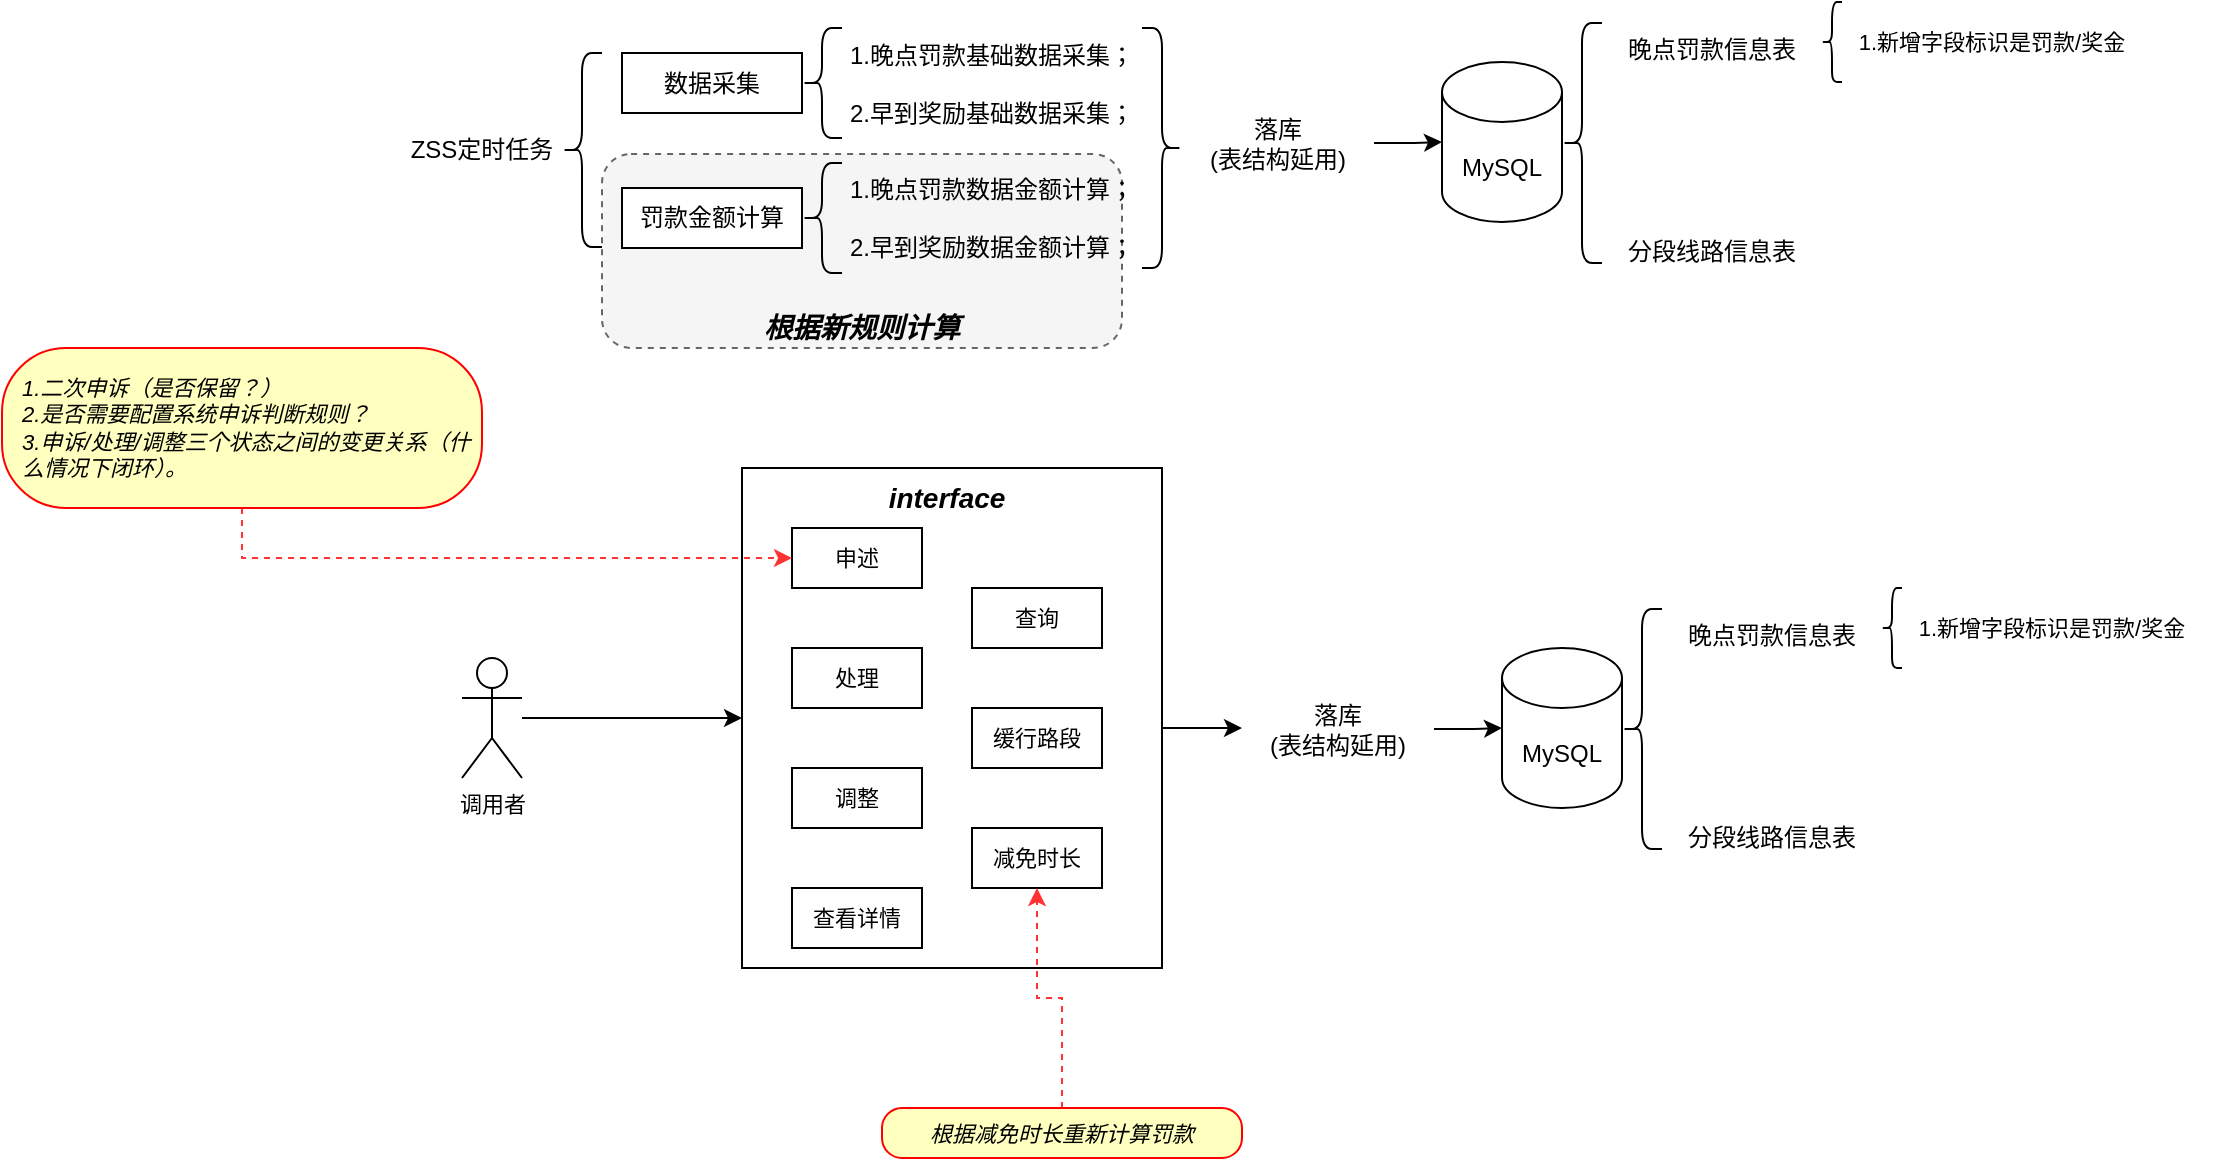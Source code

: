 <mxfile version="15.9.4" type="github">
  <diagram id="G8VuchcI1mCE1RwJLLVs" name="第 1 页">
    <mxGraphModel dx="2012" dy="667" grid="1" gridSize="10" guides="1" tooltips="1" connect="1" arrows="1" fold="1" page="1" pageScale="1" pageWidth="827" pageHeight="1169" math="0" shadow="0">
      <root>
        <mxCell id="0" />
        <mxCell id="1" parent="0" />
        <mxCell id="lmvJmJvYwdmE9mu-P-zr-45" style="edgeStyle=orthogonalEdgeStyle;rounded=0;orthogonalLoop=1;jettySize=auto;html=1;exitX=1;exitY=0.5;exitDx=0;exitDy=0;fontSize=14;fontColor=#000000;strokeColor=#000000;" edge="1" parent="1" source="lmvJmJvYwdmE9mu-P-zr-33" target="lmvJmJvYwdmE9mu-P-zr-39">
          <mxGeometry relative="1" as="geometry">
            <Array as="points">
              <mxPoint x="310" y="380" />
            </Array>
          </mxGeometry>
        </mxCell>
        <mxCell id="lmvJmJvYwdmE9mu-P-zr-33" value="" style="rounded=0;whiteSpace=wrap;html=1;fontSize=11;" vertex="1" parent="1">
          <mxGeometry x="100" y="250" width="210" height="250" as="geometry" />
        </mxCell>
        <mxCell id="lmvJmJvYwdmE9mu-P-zr-18" value="" style="rounded=1;whiteSpace=wrap;html=1;dashed=1;fillColor=#f5f5f5;fontColor=#333333;strokeColor=#666666;" vertex="1" parent="1">
          <mxGeometry x="30" y="93" width="260" height="97" as="geometry" />
        </mxCell>
        <mxCell id="lmvJmJvYwdmE9mu-P-zr-1" value="数据采集" style="rounded=0;whiteSpace=wrap;html=1;" vertex="1" parent="1">
          <mxGeometry x="40" y="42.5" width="90" height="30" as="geometry" />
        </mxCell>
        <mxCell id="lmvJmJvYwdmE9mu-P-zr-2" value="" style="shape=curlyBracket;whiteSpace=wrap;html=1;rounded=1;" vertex="1" parent="1">
          <mxGeometry x="130" y="30" width="20" height="55" as="geometry" />
        </mxCell>
        <mxCell id="lmvJmJvYwdmE9mu-P-zr-3" value="1.晚点罚款基础数据采集；&lt;br&gt;&lt;br&gt;2.早到奖励基础数据采集；" style="text;html=1;strokeColor=none;fillColor=none;align=center;verticalAlign=middle;whiteSpace=wrap;rounded=0;" vertex="1" parent="1">
          <mxGeometry x="140" y="32.5" width="170" height="50" as="geometry" />
        </mxCell>
        <mxCell id="lmvJmJvYwdmE9mu-P-zr-4" value="罚款金额计算" style="rounded=0;whiteSpace=wrap;html=1;" vertex="1" parent="1">
          <mxGeometry x="40" y="110" width="90" height="30" as="geometry" />
        </mxCell>
        <mxCell id="lmvJmJvYwdmE9mu-P-zr-5" value="" style="shape=curlyBracket;whiteSpace=wrap;html=1;rounded=1;" vertex="1" parent="1">
          <mxGeometry x="130" y="97.5" width="20" height="55" as="geometry" />
        </mxCell>
        <mxCell id="lmvJmJvYwdmE9mu-P-zr-6" value="1.晚点罚款数据金额计算；&lt;br&gt;&lt;br&gt;2.早到奖励数据金额计算；" style="text;html=1;strokeColor=none;fillColor=none;align=center;verticalAlign=middle;whiteSpace=wrap;rounded=0;" vertex="1" parent="1">
          <mxGeometry x="150" y="100" width="150" height="50" as="geometry" />
        </mxCell>
        <mxCell id="lmvJmJvYwdmE9mu-P-zr-7" value="" style="shape=curlyBracket;whiteSpace=wrap;html=1;rounded=1;" vertex="1" parent="1">
          <mxGeometry x="10" y="42.5" width="20" height="97" as="geometry" />
        </mxCell>
        <mxCell id="lmvJmJvYwdmE9mu-P-zr-8" value="ZSS定时任务" style="text;html=1;strokeColor=none;fillColor=none;align=center;verticalAlign=middle;whiteSpace=wrap;rounded=0;" vertex="1" parent="1">
          <mxGeometry x="-70" y="76" width="80" height="30" as="geometry" />
        </mxCell>
        <mxCell id="lmvJmJvYwdmE9mu-P-zr-9" value="" style="shape=curlyBracket;whiteSpace=wrap;html=1;rounded=1;flipH=1;" vertex="1" parent="1">
          <mxGeometry x="300" y="30" width="20" height="120" as="geometry" />
        </mxCell>
        <mxCell id="lmvJmJvYwdmE9mu-P-zr-12" value="" style="edgeStyle=orthogonalEdgeStyle;rounded=0;orthogonalLoop=1;jettySize=auto;html=1;" edge="1" parent="1" source="lmvJmJvYwdmE9mu-P-zr-10" target="lmvJmJvYwdmE9mu-P-zr-11">
          <mxGeometry relative="1" as="geometry" />
        </mxCell>
        <mxCell id="lmvJmJvYwdmE9mu-P-zr-10" value="落库&lt;br&gt;(表结构延用)" style="text;html=1;strokeColor=none;fillColor=none;align=center;verticalAlign=middle;whiteSpace=wrap;rounded=0;" vertex="1" parent="1">
          <mxGeometry x="320" y="72.5" width="96" height="30" as="geometry" />
        </mxCell>
        <mxCell id="lmvJmJvYwdmE9mu-P-zr-11" value="&lt;span&gt;MySQL&lt;/span&gt;" style="shape=cylinder3;whiteSpace=wrap;html=1;boundedLbl=1;backgroundOutline=1;size=15;" vertex="1" parent="1">
          <mxGeometry x="450" y="47" width="60" height="80" as="geometry" />
        </mxCell>
        <mxCell id="lmvJmJvYwdmE9mu-P-zr-13" value="" style="shape=curlyBracket;whiteSpace=wrap;html=1;rounded=1;" vertex="1" parent="1">
          <mxGeometry x="510" y="27.5" width="20" height="120" as="geometry" />
        </mxCell>
        <mxCell id="lmvJmJvYwdmE9mu-P-zr-14" value="晚点罚款信息表&lt;br&gt;&lt;br&gt;&lt;br&gt;&lt;br&gt;&lt;br&gt;&lt;br&gt;&lt;br&gt;分段线路信息表" style="text;html=1;strokeColor=none;fillColor=none;align=center;verticalAlign=middle;whiteSpace=wrap;rounded=0;" vertex="1" parent="1">
          <mxGeometry x="510" y="57" width="150" height="67" as="geometry" />
        </mxCell>
        <mxCell id="lmvJmJvYwdmE9mu-P-zr-19" value="根据新规则计算" style="text;html=1;strokeColor=none;fillColor=none;align=center;verticalAlign=middle;whiteSpace=wrap;rounded=0;dashed=1;fontStyle=3;fontSize=14;" vertex="1" parent="1">
          <mxGeometry x="90" y="170" width="140" height="20" as="geometry" />
        </mxCell>
        <mxCell id="lmvJmJvYwdmE9mu-P-zr-21" value="" style="shape=curlyBracket;whiteSpace=wrap;html=1;rounded=1;fontSize=14;size=0.5;" vertex="1" parent="1">
          <mxGeometry x="640" y="17" width="10" height="40" as="geometry" />
        </mxCell>
        <mxCell id="lmvJmJvYwdmE9mu-P-zr-22" value="&lt;font style=&quot;font-size: 11px&quot;&gt;1.新增字段标识是罚款/奖金&lt;/font&gt;" style="text;html=1;strokeColor=none;fillColor=none;align=center;verticalAlign=middle;whiteSpace=wrap;rounded=0;fontSize=14;" vertex="1" parent="1">
          <mxGeometry x="640" y="17" width="170" height="38" as="geometry" />
        </mxCell>
        <mxCell id="lmvJmJvYwdmE9mu-P-zr-23" value="申述" style="rounded=0;whiteSpace=wrap;html=1;fontSize=11;" vertex="1" parent="1">
          <mxGeometry x="125" y="280" width="65" height="30" as="geometry" />
        </mxCell>
        <mxCell id="lmvJmJvYwdmE9mu-P-zr-24" value="处理" style="rounded=0;whiteSpace=wrap;html=1;fontSize=11;" vertex="1" parent="1">
          <mxGeometry x="125" y="340" width="65" height="30" as="geometry" />
        </mxCell>
        <mxCell id="lmvJmJvYwdmE9mu-P-zr-25" value="调整" style="rounded=0;whiteSpace=wrap;html=1;fontSize=11;" vertex="1" parent="1">
          <mxGeometry x="125" y="400" width="65" height="30" as="geometry" />
        </mxCell>
        <mxCell id="lmvJmJvYwdmE9mu-P-zr-26" value="查看详情" style="rounded=0;whiteSpace=wrap;html=1;fontSize=11;" vertex="1" parent="1">
          <mxGeometry x="125" y="460" width="65" height="30" as="geometry" />
        </mxCell>
        <mxCell id="lmvJmJvYwdmE9mu-P-zr-27" value="查询" style="rounded=0;whiteSpace=wrap;html=1;fontSize=11;" vertex="1" parent="1">
          <mxGeometry x="215" y="310" width="65" height="30" as="geometry" />
        </mxCell>
        <mxCell id="lmvJmJvYwdmE9mu-P-zr-28" value="缓行路段" style="rounded=0;whiteSpace=wrap;html=1;fontSize=11;" vertex="1" parent="1">
          <mxGeometry x="215" y="370" width="65" height="30" as="geometry" />
        </mxCell>
        <mxCell id="lmvJmJvYwdmE9mu-P-zr-29" value="减免时长" style="rounded=0;whiteSpace=wrap;html=1;fontSize=11;" vertex="1" parent="1">
          <mxGeometry x="215" y="430" width="65" height="30" as="geometry" />
        </mxCell>
        <mxCell id="lmvJmJvYwdmE9mu-P-zr-32" style="edgeStyle=orthogonalEdgeStyle;rounded=0;orthogonalLoop=1;jettySize=auto;html=1;exitX=0.5;exitY=0;exitDx=0;exitDy=0;entryX=0.5;entryY=1;entryDx=0;entryDy=0;fontSize=11;dashed=1;strokeColor=#FF3333;" edge="1" parent="1" source="lmvJmJvYwdmE9mu-P-zr-30" target="lmvJmJvYwdmE9mu-P-zr-29">
          <mxGeometry relative="1" as="geometry" />
        </mxCell>
        <mxCell id="lmvJmJvYwdmE9mu-P-zr-30" value="根据减免时长重新计算罚款" style="rounded=1;whiteSpace=wrap;html=1;arcSize=40;fontColor=#000000;fillColor=#ffffc0;strokeColor=#ff0000;fontSize=11;fontStyle=2" vertex="1" parent="1">
          <mxGeometry x="170" y="570" width="180" height="25" as="geometry" />
        </mxCell>
        <mxCell id="lmvJmJvYwdmE9mu-P-zr-35" style="edgeStyle=orthogonalEdgeStyle;rounded=0;orthogonalLoop=1;jettySize=auto;html=1;entryX=0;entryY=0.5;entryDx=0;entryDy=0;fontSize=11;strokeColor=#000000;fontColor=#000000;" edge="1" parent="1" source="lmvJmJvYwdmE9mu-P-zr-34" target="lmvJmJvYwdmE9mu-P-zr-33">
          <mxGeometry relative="1" as="geometry" />
        </mxCell>
        <mxCell id="lmvJmJvYwdmE9mu-P-zr-34" value="调用者" style="shape=umlActor;verticalLabelPosition=bottom;verticalAlign=top;html=1;fontSize=11;" vertex="1" parent="1">
          <mxGeometry x="-40" y="345" width="30" height="60" as="geometry" />
        </mxCell>
        <mxCell id="lmvJmJvYwdmE9mu-P-zr-37" value="&lt;font style=&quot;font-size: 14px&quot;&gt;&lt;b&gt;&lt;i&gt;interface&lt;/i&gt;&lt;/b&gt;&lt;/font&gt;" style="text;html=1;strokeColor=none;fillColor=none;align=center;verticalAlign=middle;whiteSpace=wrap;rounded=0;fontSize=11;fontColor=#000000;" vertex="1" parent="1">
          <mxGeometry x="155" y="260" width="95" height="10" as="geometry" />
        </mxCell>
        <mxCell id="lmvJmJvYwdmE9mu-P-zr-38" value="" style="edgeStyle=orthogonalEdgeStyle;rounded=0;orthogonalLoop=1;jettySize=auto;html=1;" edge="1" parent="1" source="lmvJmJvYwdmE9mu-P-zr-39" target="lmvJmJvYwdmE9mu-P-zr-40">
          <mxGeometry relative="1" as="geometry" />
        </mxCell>
        <mxCell id="lmvJmJvYwdmE9mu-P-zr-39" value="落库&lt;br&gt;(表结构延用)" style="text;html=1;strokeColor=none;fillColor=none;align=center;verticalAlign=middle;whiteSpace=wrap;rounded=0;" vertex="1" parent="1">
          <mxGeometry x="350" y="365.5" width="96" height="30" as="geometry" />
        </mxCell>
        <mxCell id="lmvJmJvYwdmE9mu-P-zr-40" value="&lt;span&gt;MySQL&lt;/span&gt;" style="shape=cylinder3;whiteSpace=wrap;html=1;boundedLbl=1;backgroundOutline=1;size=15;" vertex="1" parent="1">
          <mxGeometry x="480" y="340" width="60" height="80" as="geometry" />
        </mxCell>
        <mxCell id="lmvJmJvYwdmE9mu-P-zr-41" value="" style="shape=curlyBracket;whiteSpace=wrap;html=1;rounded=1;" vertex="1" parent="1">
          <mxGeometry x="540" y="320.5" width="20" height="120" as="geometry" />
        </mxCell>
        <mxCell id="lmvJmJvYwdmE9mu-P-zr-42" value="晚点罚款信息表&lt;br&gt;&lt;br&gt;&lt;br&gt;&lt;br&gt;&lt;br&gt;&lt;br&gt;&lt;br&gt;分段线路信息表" style="text;html=1;strokeColor=none;fillColor=none;align=center;verticalAlign=middle;whiteSpace=wrap;rounded=0;" vertex="1" parent="1">
          <mxGeometry x="540" y="350" width="150" height="67" as="geometry" />
        </mxCell>
        <mxCell id="lmvJmJvYwdmE9mu-P-zr-43" value="" style="shape=curlyBracket;whiteSpace=wrap;html=1;rounded=1;fontSize=14;size=0.5;" vertex="1" parent="1">
          <mxGeometry x="670" y="310" width="10" height="40" as="geometry" />
        </mxCell>
        <mxCell id="lmvJmJvYwdmE9mu-P-zr-44" value="&lt;font style=&quot;font-size: 11px&quot;&gt;1.新增字段标识是罚款/奖金&lt;/font&gt;" style="text;html=1;strokeColor=none;fillColor=none;align=center;verticalAlign=middle;whiteSpace=wrap;rounded=0;fontSize=14;" vertex="1" parent="1">
          <mxGeometry x="670" y="310" width="170" height="38" as="geometry" />
        </mxCell>
        <mxCell id="lmvJmJvYwdmE9mu-P-zr-52" style="edgeStyle=orthogonalEdgeStyle;rounded=0;orthogonalLoop=1;jettySize=auto;html=1;exitX=0.5;exitY=1;exitDx=0;exitDy=0;entryX=0;entryY=0.5;entryDx=0;entryDy=0;fontSize=11;dashed=1;strokeColor=#FF3333;" edge="1" parent="1" source="lmvJmJvYwdmE9mu-P-zr-53" target="lmvJmJvYwdmE9mu-P-zr-23">
          <mxGeometry relative="1" as="geometry">
            <mxPoint x="225" y="210.0" as="targetPoint" />
          </mxGeometry>
        </mxCell>
        <mxCell id="lmvJmJvYwdmE9mu-P-zr-53" value="1.二次申诉（是否保留？）&lt;br&gt;2.是否需要配置系统申诉判断规则？&lt;br&gt;3.申诉/处理/调整三个状态之间的变更关系（什么情况下闭环）。" style="rounded=1;whiteSpace=wrap;html=1;arcSize=40;fontColor=#000000;fillColor=#ffffc0;strokeColor=#ff0000;fontSize=11;fontStyle=2;align=left;spacingLeft=8;" vertex="1" parent="1">
          <mxGeometry x="-270" y="190" width="240" height="80" as="geometry" />
        </mxCell>
      </root>
    </mxGraphModel>
  </diagram>
</mxfile>
